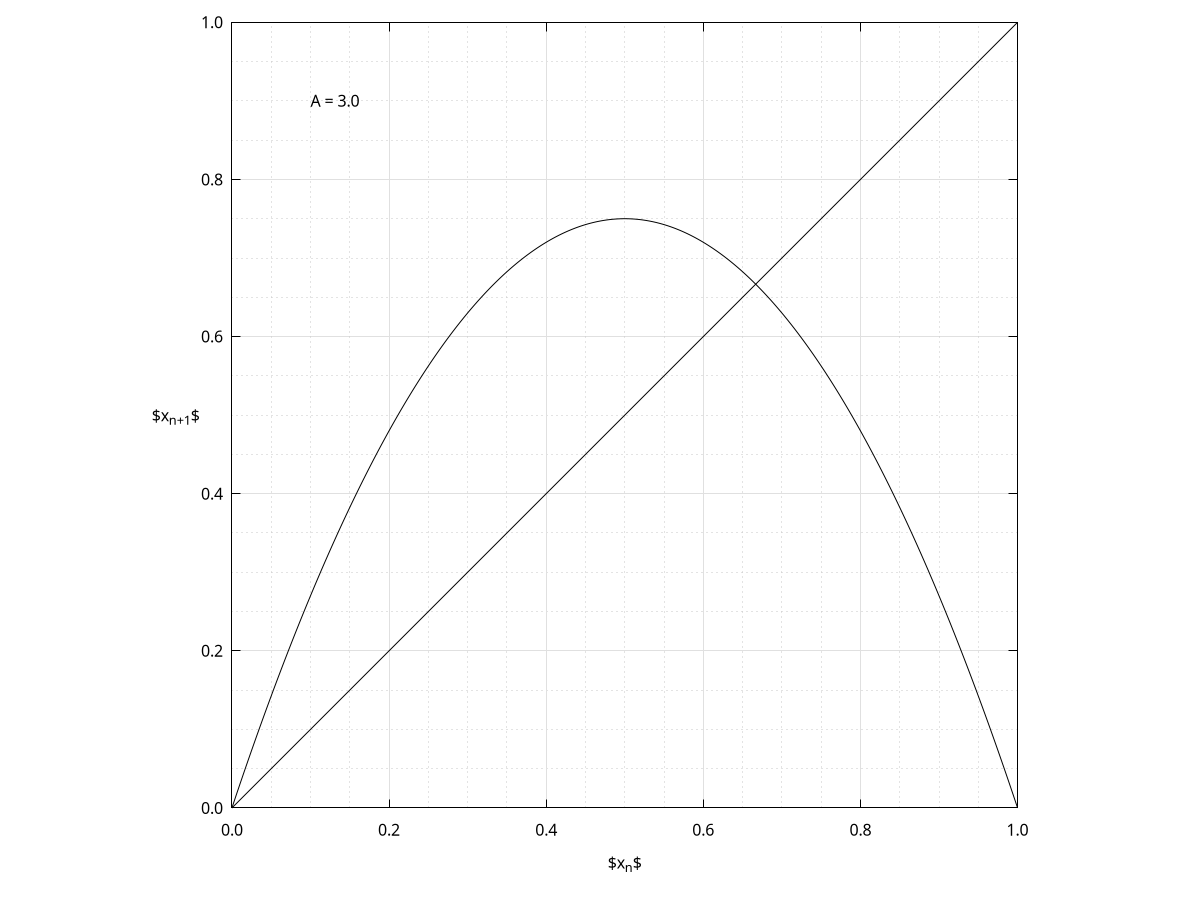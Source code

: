 # Autor: Ciro Bermudez
# Date: 16/06/2022
# Description: Cobwebs for chaotic maps
# Run: gnuplot -c cobwebs.gp 3.5

filename = "cobwebs"
input_data = filename . ".txt"
select = 3

# Change the terminal from the command line
if (ARGC >= 2) {
    select = ARG2 + 0
}

if (select == 1) {
# PNG Version
  print "PNG Mode Selected"
  reset
  unit = 3
  set terminal pngcairo size unit*640, unit*384 font "CMU Serif, 10" fontscale 1*unit*0.95
  set output filename . ".png"
  set xlabel "x_{n}"
  set ylabel "x_{n+1}" rotate by 0 
}
if (select == 2) {
# PDF Version
  print "PDF Mode Selected"
  reset
  unit = 2.5
  set terminal pdfcairo size unit*5in, unit*3in font "CMU Serif, 10" fontscale 0.5*unit
  set output filename . ".pdf"
  set xlabel "x_{n}"
  set ylabel "x_{n+1}" rotate by 0 
}
if (select == 3){
# LaTex Version
  print "LaTeX Mode Selected"
  reset
  unit = 1.2
  set terminal epslatex standalone size unit*5in, unit*3in font ",9" 
  set output filename . ".tex"
  set xlabel "$x_{n}$"
  set ylabel "$x_{n+1}$" rotate by 0 
}

xleft = 0; xright = 1; xstep = 0.2
ydown = 0; yup = 1; ystep = 0.2

set xrange [xleft:xright]
set yrange [ydown:yup]

set xtics xleft,xstep,xright 
set ytics ydown,ystep,yup

set tics format "%.1f"
set border 1+2+4+8
unset key
set size square

# Grid configuration
grid_major = 100
grid_minor = 101
set style line grid_major dashtype 1 linecolor rgb "#E0E0E0"
set style line grid_minor dashtype 3 linecolor rgb "#C7C7C7"
set grid
set mxtics 4; set mytics 4; 
set grid mxtics mytics linestyle grid_major, lines grid_minor
set tics scale 1,1e-3

graph_style = 102
set style line graph_style linecolor rgb "#000000" \
                                     linewidth 1 
beta = 3.0

if (ARGC >= 1) {
    beta = ARG1 + 0
}

set samples 1000
f( x ) = beta * (x-x**2)
set label sprintf("A = %3.1f ",beta)  at 0.1,0.9 front
plot input_data using 1:2 with lines linestyle graph_style, \
                        x with lines linestyle graph_style, \
                     f(x) with lines linestyle graph_style

# Restore default values
reset
set terminal qt
set output

